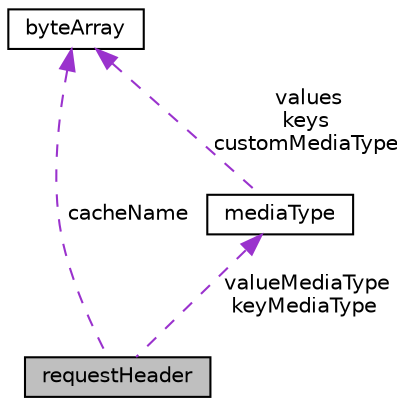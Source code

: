 digraph "requestHeader"
{
 // LATEX_PDF_SIZE
  edge [fontname="Helvetica",fontsize="10",labelfontname="Helvetica",labelfontsize="10"];
  node [fontname="Helvetica",fontsize="10",shape=record];
  Node1 [label="requestHeader",height=0.2,width=0.4,color="black", fillcolor="grey75", style="filled", fontcolor="black",tooltip=" "];
  Node2 -> Node1 [dir="back",color="darkorchid3",fontsize="10",style="dashed",label=" valueMediaType\nkeyMediaType" ,fontname="Helvetica"];
  Node2 [label="mediaType",height=0.2,width=0.4,color="black", fillcolor="white", style="filled",URL="$structmediaType.html",tooltip=" "];
  Node3 -> Node2 [dir="back",color="darkorchid3",fontsize="10",style="dashed",label=" values\nkeys\ncustomMediaType" ,fontname="Helvetica"];
  Node3 [label="byteArray",height=0.2,width=0.4,color="black", fillcolor="white", style="filled",URL="$structbyteArray.html",tooltip=" "];
  Node3 -> Node1 [dir="back",color="darkorchid3",fontsize="10",style="dashed",label=" cacheName" ,fontname="Helvetica"];
}

